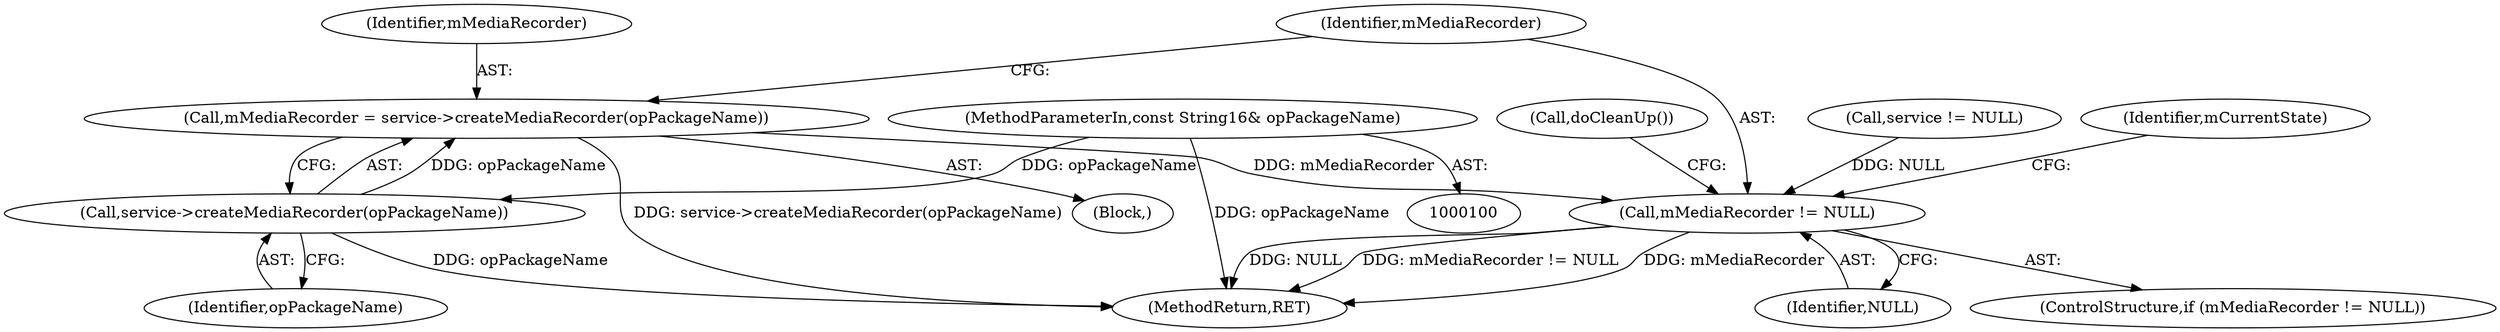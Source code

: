 digraph "0_Android_42a25c46b844518ff0d0b920c20c519e1417be69_2@API" {
"1000111" [label="(Call,mMediaRecorder = service->createMediaRecorder(opPackageName))"];
"1000113" [label="(Call,service->createMediaRecorder(opPackageName))"];
"1000101" [label="(MethodParameterIn,const String16& opPackageName)"];
"1000116" [label="(Call,mMediaRecorder != NULL)"];
"1000118" [label="(Identifier,NULL)"];
"1000123" [label="(Call,doCleanUp())"];
"1000113" [label="(Call,service->createMediaRecorder(opPackageName))"];
"1000101" [label="(MethodParameterIn,const String16& opPackageName)"];
"1000111" [label="(Call,mMediaRecorder = service->createMediaRecorder(opPackageName))"];
"1000117" [label="(Identifier,mMediaRecorder)"];
"1000110" [label="(Block,)"];
"1000107" [label="(Call,service != NULL)"];
"1000124" [label="(MethodReturn,RET)"];
"1000115" [label="(ControlStructure,if (mMediaRecorder != NULL))"];
"1000121" [label="(Identifier,mCurrentState)"];
"1000114" [label="(Identifier,opPackageName)"];
"1000112" [label="(Identifier,mMediaRecorder)"];
"1000116" [label="(Call,mMediaRecorder != NULL)"];
"1000111" -> "1000110"  [label="AST: "];
"1000111" -> "1000113"  [label="CFG: "];
"1000112" -> "1000111"  [label="AST: "];
"1000113" -> "1000111"  [label="AST: "];
"1000117" -> "1000111"  [label="CFG: "];
"1000111" -> "1000124"  [label="DDG: service->createMediaRecorder(opPackageName)"];
"1000113" -> "1000111"  [label="DDG: opPackageName"];
"1000111" -> "1000116"  [label="DDG: mMediaRecorder"];
"1000113" -> "1000114"  [label="CFG: "];
"1000114" -> "1000113"  [label="AST: "];
"1000113" -> "1000124"  [label="DDG: opPackageName"];
"1000101" -> "1000113"  [label="DDG: opPackageName"];
"1000101" -> "1000100"  [label="AST: "];
"1000101" -> "1000124"  [label="DDG: opPackageName"];
"1000116" -> "1000115"  [label="AST: "];
"1000116" -> "1000118"  [label="CFG: "];
"1000117" -> "1000116"  [label="AST: "];
"1000118" -> "1000116"  [label="AST: "];
"1000121" -> "1000116"  [label="CFG: "];
"1000123" -> "1000116"  [label="CFG: "];
"1000116" -> "1000124"  [label="DDG: mMediaRecorder"];
"1000116" -> "1000124"  [label="DDG: NULL"];
"1000116" -> "1000124"  [label="DDG: mMediaRecorder != NULL"];
"1000107" -> "1000116"  [label="DDG: NULL"];
}
